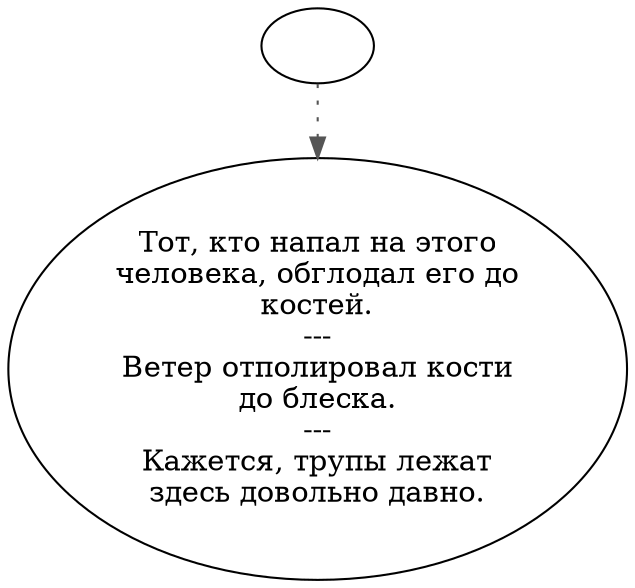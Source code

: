 digraph bonebody {
  "start" [style=filled       fillcolor="#FFFFFF"       color="#000000"]
  "start" -> "look_at_p_proc" [style=dotted color="#555555"]
  "start" [label=""]
  "look_at_p_proc" [style=filled       fillcolor="#FFFFFF"       color="#000000"]
  "look_at_p_proc" [label="Тот, кто напал на этого\nчеловека, обглодал его до\nкостей.\n---\nВетер отполировал кости\nдо блеска.\n---\nКажется, трупы лежат\nздесь довольно давно."]
}